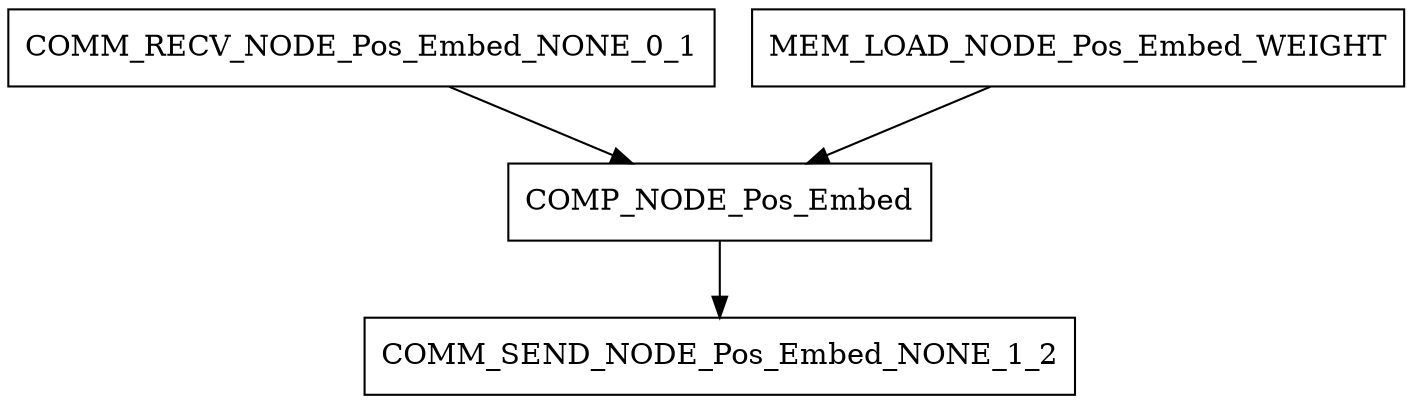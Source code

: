 digraph {
	graph [bb="0,0,670,183"];
	node [label="\N"];
	4	[height=0.51389,
		id=4,
		label=COMM_RECV_NODE_Pos_Embed_NONE_0_1,
		pos="169.5,164.5",
		rects="0,146.5,339,182.5",
		shape=record,
		width=4.7083];
	6	[height=0.51389,
		id=6,
		label=COMP_NODE_Pos_Embed,
		pos="341.5,91.5",
		rects="240,73.5,443,109.5",
		shape=record,
		width=2.8194];
	4 -> 6	[pos="e,300.04,109.61 210.7,146.49 234.67,136.6 265.08,124.04 290.55,113.53"];
	5	[height=0.51389,
		id=5,
		label=MEM_LOAD_NODE_Pos_Embed_WEIGHT,
		pos="513.5,164.5",
		rects="357,146.5,670,182.5",
		shape=record,
		width=4.3472];
	5 -> 6	[pos="e,382.96,109.61 472.3,146.49 448.33,136.6 417.92,124.04 392.45,113.53"];
	7	[height=0.51389,
		id=7,
		label=COMM_SEND_NODE_Pos_Embed_NONE_1_2,
		pos="341.5,18.5",
		rects="171,0.5,512,36.5",
		shape=record,
		width=4.7361];
	6 -> 7	[pos="e,341.5,36.529 341.5,73.313 341.5,65.289 341.5,55.547 341.5,46.569"];
}
